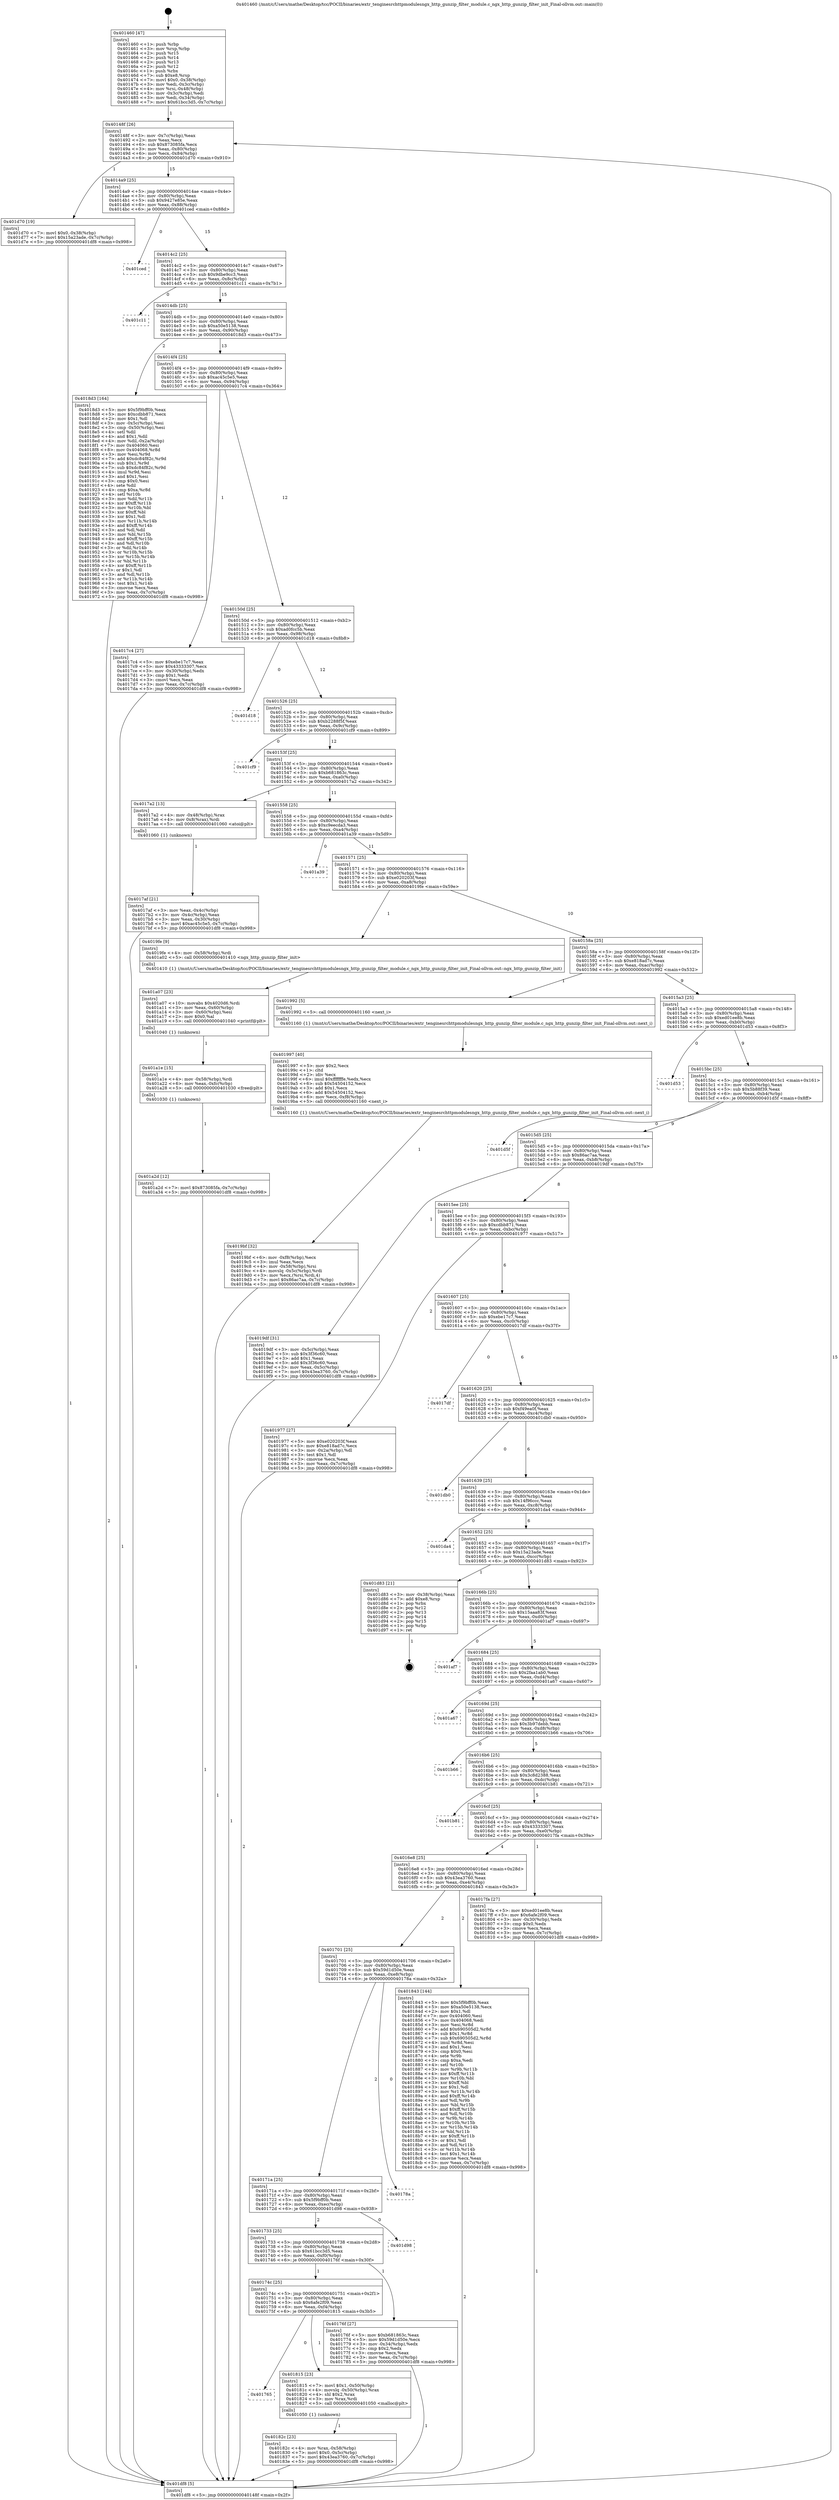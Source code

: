digraph "0x401460" {
  label = "0x401460 (/mnt/c/Users/mathe/Desktop/tcc/POCII/binaries/extr_tenginesrchttpmodulesngx_http_gunzip_filter_module.c_ngx_http_gunzip_filter_init_Final-ollvm.out::main(0))"
  labelloc = "t"
  node[shape=record]

  Entry [label="",width=0.3,height=0.3,shape=circle,fillcolor=black,style=filled]
  "0x40148f" [label="{
     0x40148f [26]\l
     | [instrs]\l
     &nbsp;&nbsp;0x40148f \<+3\>: mov -0x7c(%rbp),%eax\l
     &nbsp;&nbsp;0x401492 \<+2\>: mov %eax,%ecx\l
     &nbsp;&nbsp;0x401494 \<+6\>: sub $0x873085fa,%ecx\l
     &nbsp;&nbsp;0x40149a \<+3\>: mov %eax,-0x80(%rbp)\l
     &nbsp;&nbsp;0x40149d \<+6\>: mov %ecx,-0x84(%rbp)\l
     &nbsp;&nbsp;0x4014a3 \<+6\>: je 0000000000401d70 \<main+0x910\>\l
  }"]
  "0x401d70" [label="{
     0x401d70 [19]\l
     | [instrs]\l
     &nbsp;&nbsp;0x401d70 \<+7\>: movl $0x0,-0x38(%rbp)\l
     &nbsp;&nbsp;0x401d77 \<+7\>: movl $0x15a23ade,-0x7c(%rbp)\l
     &nbsp;&nbsp;0x401d7e \<+5\>: jmp 0000000000401df8 \<main+0x998\>\l
  }"]
  "0x4014a9" [label="{
     0x4014a9 [25]\l
     | [instrs]\l
     &nbsp;&nbsp;0x4014a9 \<+5\>: jmp 00000000004014ae \<main+0x4e\>\l
     &nbsp;&nbsp;0x4014ae \<+3\>: mov -0x80(%rbp),%eax\l
     &nbsp;&nbsp;0x4014b1 \<+5\>: sub $0x9427e85e,%eax\l
     &nbsp;&nbsp;0x4014b6 \<+6\>: mov %eax,-0x88(%rbp)\l
     &nbsp;&nbsp;0x4014bc \<+6\>: je 0000000000401ced \<main+0x88d\>\l
  }"]
  Exit [label="",width=0.3,height=0.3,shape=circle,fillcolor=black,style=filled,peripheries=2]
  "0x401ced" [label="{
     0x401ced\l
  }", style=dashed]
  "0x4014c2" [label="{
     0x4014c2 [25]\l
     | [instrs]\l
     &nbsp;&nbsp;0x4014c2 \<+5\>: jmp 00000000004014c7 \<main+0x67\>\l
     &nbsp;&nbsp;0x4014c7 \<+3\>: mov -0x80(%rbp),%eax\l
     &nbsp;&nbsp;0x4014ca \<+5\>: sub $0x9dbe9cc3,%eax\l
     &nbsp;&nbsp;0x4014cf \<+6\>: mov %eax,-0x8c(%rbp)\l
     &nbsp;&nbsp;0x4014d5 \<+6\>: je 0000000000401c11 \<main+0x7b1\>\l
  }"]
  "0x401a2d" [label="{
     0x401a2d [12]\l
     | [instrs]\l
     &nbsp;&nbsp;0x401a2d \<+7\>: movl $0x873085fa,-0x7c(%rbp)\l
     &nbsp;&nbsp;0x401a34 \<+5\>: jmp 0000000000401df8 \<main+0x998\>\l
  }"]
  "0x401c11" [label="{
     0x401c11\l
  }", style=dashed]
  "0x4014db" [label="{
     0x4014db [25]\l
     | [instrs]\l
     &nbsp;&nbsp;0x4014db \<+5\>: jmp 00000000004014e0 \<main+0x80\>\l
     &nbsp;&nbsp;0x4014e0 \<+3\>: mov -0x80(%rbp),%eax\l
     &nbsp;&nbsp;0x4014e3 \<+5\>: sub $0xa50e5138,%eax\l
     &nbsp;&nbsp;0x4014e8 \<+6\>: mov %eax,-0x90(%rbp)\l
     &nbsp;&nbsp;0x4014ee \<+6\>: je 00000000004018d3 \<main+0x473\>\l
  }"]
  "0x401a1e" [label="{
     0x401a1e [15]\l
     | [instrs]\l
     &nbsp;&nbsp;0x401a1e \<+4\>: mov -0x58(%rbp),%rdi\l
     &nbsp;&nbsp;0x401a22 \<+6\>: mov %eax,-0xfc(%rbp)\l
     &nbsp;&nbsp;0x401a28 \<+5\>: call 0000000000401030 \<free@plt\>\l
     | [calls]\l
     &nbsp;&nbsp;0x401030 \{1\} (unknown)\l
  }"]
  "0x4018d3" [label="{
     0x4018d3 [164]\l
     | [instrs]\l
     &nbsp;&nbsp;0x4018d3 \<+5\>: mov $0x5f9bff0b,%eax\l
     &nbsp;&nbsp;0x4018d8 \<+5\>: mov $0xcdbb871,%ecx\l
     &nbsp;&nbsp;0x4018dd \<+2\>: mov $0x1,%dl\l
     &nbsp;&nbsp;0x4018df \<+3\>: mov -0x5c(%rbp),%esi\l
     &nbsp;&nbsp;0x4018e2 \<+3\>: cmp -0x50(%rbp),%esi\l
     &nbsp;&nbsp;0x4018e5 \<+4\>: setl %dil\l
     &nbsp;&nbsp;0x4018e9 \<+4\>: and $0x1,%dil\l
     &nbsp;&nbsp;0x4018ed \<+4\>: mov %dil,-0x2a(%rbp)\l
     &nbsp;&nbsp;0x4018f1 \<+7\>: mov 0x404060,%esi\l
     &nbsp;&nbsp;0x4018f8 \<+8\>: mov 0x404068,%r8d\l
     &nbsp;&nbsp;0x401900 \<+3\>: mov %esi,%r9d\l
     &nbsp;&nbsp;0x401903 \<+7\>: add $0xdc84f82c,%r9d\l
     &nbsp;&nbsp;0x40190a \<+4\>: sub $0x1,%r9d\l
     &nbsp;&nbsp;0x40190e \<+7\>: sub $0xdc84f82c,%r9d\l
     &nbsp;&nbsp;0x401915 \<+4\>: imul %r9d,%esi\l
     &nbsp;&nbsp;0x401919 \<+3\>: and $0x1,%esi\l
     &nbsp;&nbsp;0x40191c \<+3\>: cmp $0x0,%esi\l
     &nbsp;&nbsp;0x40191f \<+4\>: sete %dil\l
     &nbsp;&nbsp;0x401923 \<+4\>: cmp $0xa,%r8d\l
     &nbsp;&nbsp;0x401927 \<+4\>: setl %r10b\l
     &nbsp;&nbsp;0x40192b \<+3\>: mov %dil,%r11b\l
     &nbsp;&nbsp;0x40192e \<+4\>: xor $0xff,%r11b\l
     &nbsp;&nbsp;0x401932 \<+3\>: mov %r10b,%bl\l
     &nbsp;&nbsp;0x401935 \<+3\>: xor $0xff,%bl\l
     &nbsp;&nbsp;0x401938 \<+3\>: xor $0x1,%dl\l
     &nbsp;&nbsp;0x40193b \<+3\>: mov %r11b,%r14b\l
     &nbsp;&nbsp;0x40193e \<+4\>: and $0xff,%r14b\l
     &nbsp;&nbsp;0x401942 \<+3\>: and %dl,%dil\l
     &nbsp;&nbsp;0x401945 \<+3\>: mov %bl,%r15b\l
     &nbsp;&nbsp;0x401948 \<+4\>: and $0xff,%r15b\l
     &nbsp;&nbsp;0x40194c \<+3\>: and %dl,%r10b\l
     &nbsp;&nbsp;0x40194f \<+3\>: or %dil,%r14b\l
     &nbsp;&nbsp;0x401952 \<+3\>: or %r10b,%r15b\l
     &nbsp;&nbsp;0x401955 \<+3\>: xor %r15b,%r14b\l
     &nbsp;&nbsp;0x401958 \<+3\>: or %bl,%r11b\l
     &nbsp;&nbsp;0x40195b \<+4\>: xor $0xff,%r11b\l
     &nbsp;&nbsp;0x40195f \<+3\>: or $0x1,%dl\l
     &nbsp;&nbsp;0x401962 \<+3\>: and %dl,%r11b\l
     &nbsp;&nbsp;0x401965 \<+3\>: or %r11b,%r14b\l
     &nbsp;&nbsp;0x401968 \<+4\>: test $0x1,%r14b\l
     &nbsp;&nbsp;0x40196c \<+3\>: cmovne %ecx,%eax\l
     &nbsp;&nbsp;0x40196f \<+3\>: mov %eax,-0x7c(%rbp)\l
     &nbsp;&nbsp;0x401972 \<+5\>: jmp 0000000000401df8 \<main+0x998\>\l
  }"]
  "0x4014f4" [label="{
     0x4014f4 [25]\l
     | [instrs]\l
     &nbsp;&nbsp;0x4014f4 \<+5\>: jmp 00000000004014f9 \<main+0x99\>\l
     &nbsp;&nbsp;0x4014f9 \<+3\>: mov -0x80(%rbp),%eax\l
     &nbsp;&nbsp;0x4014fc \<+5\>: sub $0xac45c5e5,%eax\l
     &nbsp;&nbsp;0x401501 \<+6\>: mov %eax,-0x94(%rbp)\l
     &nbsp;&nbsp;0x401507 \<+6\>: je 00000000004017c4 \<main+0x364\>\l
  }"]
  "0x401a07" [label="{
     0x401a07 [23]\l
     | [instrs]\l
     &nbsp;&nbsp;0x401a07 \<+10\>: movabs $0x4020d6,%rdi\l
     &nbsp;&nbsp;0x401a11 \<+3\>: mov %eax,-0x60(%rbp)\l
     &nbsp;&nbsp;0x401a14 \<+3\>: mov -0x60(%rbp),%esi\l
     &nbsp;&nbsp;0x401a17 \<+2\>: mov $0x0,%al\l
     &nbsp;&nbsp;0x401a19 \<+5\>: call 0000000000401040 \<printf@plt\>\l
     | [calls]\l
     &nbsp;&nbsp;0x401040 \{1\} (unknown)\l
  }"]
  "0x4017c4" [label="{
     0x4017c4 [27]\l
     | [instrs]\l
     &nbsp;&nbsp;0x4017c4 \<+5\>: mov $0xebe17c7,%eax\l
     &nbsp;&nbsp;0x4017c9 \<+5\>: mov $0x43333307,%ecx\l
     &nbsp;&nbsp;0x4017ce \<+3\>: mov -0x30(%rbp),%edx\l
     &nbsp;&nbsp;0x4017d1 \<+3\>: cmp $0x1,%edx\l
     &nbsp;&nbsp;0x4017d4 \<+3\>: cmovl %ecx,%eax\l
     &nbsp;&nbsp;0x4017d7 \<+3\>: mov %eax,-0x7c(%rbp)\l
     &nbsp;&nbsp;0x4017da \<+5\>: jmp 0000000000401df8 \<main+0x998\>\l
  }"]
  "0x40150d" [label="{
     0x40150d [25]\l
     | [instrs]\l
     &nbsp;&nbsp;0x40150d \<+5\>: jmp 0000000000401512 \<main+0xb2\>\l
     &nbsp;&nbsp;0x401512 \<+3\>: mov -0x80(%rbp),%eax\l
     &nbsp;&nbsp;0x401515 \<+5\>: sub $0xad0fcc5b,%eax\l
     &nbsp;&nbsp;0x40151a \<+6\>: mov %eax,-0x98(%rbp)\l
     &nbsp;&nbsp;0x401520 \<+6\>: je 0000000000401d18 \<main+0x8b8\>\l
  }"]
  "0x4019bf" [label="{
     0x4019bf [32]\l
     | [instrs]\l
     &nbsp;&nbsp;0x4019bf \<+6\>: mov -0xf8(%rbp),%ecx\l
     &nbsp;&nbsp;0x4019c5 \<+3\>: imul %eax,%ecx\l
     &nbsp;&nbsp;0x4019c8 \<+4\>: mov -0x58(%rbp),%rsi\l
     &nbsp;&nbsp;0x4019cc \<+4\>: movslq -0x5c(%rbp),%rdi\l
     &nbsp;&nbsp;0x4019d0 \<+3\>: mov %ecx,(%rsi,%rdi,4)\l
     &nbsp;&nbsp;0x4019d3 \<+7\>: movl $0x86ac7aa,-0x7c(%rbp)\l
     &nbsp;&nbsp;0x4019da \<+5\>: jmp 0000000000401df8 \<main+0x998\>\l
  }"]
  "0x401d18" [label="{
     0x401d18\l
  }", style=dashed]
  "0x401526" [label="{
     0x401526 [25]\l
     | [instrs]\l
     &nbsp;&nbsp;0x401526 \<+5\>: jmp 000000000040152b \<main+0xcb\>\l
     &nbsp;&nbsp;0x40152b \<+3\>: mov -0x80(%rbp),%eax\l
     &nbsp;&nbsp;0x40152e \<+5\>: sub $0xb2288f5f,%eax\l
     &nbsp;&nbsp;0x401533 \<+6\>: mov %eax,-0x9c(%rbp)\l
     &nbsp;&nbsp;0x401539 \<+6\>: je 0000000000401cf9 \<main+0x899\>\l
  }"]
  "0x401997" [label="{
     0x401997 [40]\l
     | [instrs]\l
     &nbsp;&nbsp;0x401997 \<+5\>: mov $0x2,%ecx\l
     &nbsp;&nbsp;0x40199c \<+1\>: cltd\l
     &nbsp;&nbsp;0x40199d \<+2\>: idiv %ecx\l
     &nbsp;&nbsp;0x40199f \<+6\>: imul $0xfffffffe,%edx,%ecx\l
     &nbsp;&nbsp;0x4019a5 \<+6\>: sub $0x54504152,%ecx\l
     &nbsp;&nbsp;0x4019ab \<+3\>: add $0x1,%ecx\l
     &nbsp;&nbsp;0x4019ae \<+6\>: add $0x54504152,%ecx\l
     &nbsp;&nbsp;0x4019b4 \<+6\>: mov %ecx,-0xf8(%rbp)\l
     &nbsp;&nbsp;0x4019ba \<+5\>: call 0000000000401160 \<next_i\>\l
     | [calls]\l
     &nbsp;&nbsp;0x401160 \{1\} (/mnt/c/Users/mathe/Desktop/tcc/POCII/binaries/extr_tenginesrchttpmodulesngx_http_gunzip_filter_module.c_ngx_http_gunzip_filter_init_Final-ollvm.out::next_i)\l
  }"]
  "0x401cf9" [label="{
     0x401cf9\l
  }", style=dashed]
  "0x40153f" [label="{
     0x40153f [25]\l
     | [instrs]\l
     &nbsp;&nbsp;0x40153f \<+5\>: jmp 0000000000401544 \<main+0xe4\>\l
     &nbsp;&nbsp;0x401544 \<+3\>: mov -0x80(%rbp),%eax\l
     &nbsp;&nbsp;0x401547 \<+5\>: sub $0xb681863c,%eax\l
     &nbsp;&nbsp;0x40154c \<+6\>: mov %eax,-0xa0(%rbp)\l
     &nbsp;&nbsp;0x401552 \<+6\>: je 00000000004017a2 \<main+0x342\>\l
  }"]
  "0x40182c" [label="{
     0x40182c [23]\l
     | [instrs]\l
     &nbsp;&nbsp;0x40182c \<+4\>: mov %rax,-0x58(%rbp)\l
     &nbsp;&nbsp;0x401830 \<+7\>: movl $0x0,-0x5c(%rbp)\l
     &nbsp;&nbsp;0x401837 \<+7\>: movl $0x43ea3760,-0x7c(%rbp)\l
     &nbsp;&nbsp;0x40183e \<+5\>: jmp 0000000000401df8 \<main+0x998\>\l
  }"]
  "0x4017a2" [label="{
     0x4017a2 [13]\l
     | [instrs]\l
     &nbsp;&nbsp;0x4017a2 \<+4\>: mov -0x48(%rbp),%rax\l
     &nbsp;&nbsp;0x4017a6 \<+4\>: mov 0x8(%rax),%rdi\l
     &nbsp;&nbsp;0x4017aa \<+5\>: call 0000000000401060 \<atoi@plt\>\l
     | [calls]\l
     &nbsp;&nbsp;0x401060 \{1\} (unknown)\l
  }"]
  "0x401558" [label="{
     0x401558 [25]\l
     | [instrs]\l
     &nbsp;&nbsp;0x401558 \<+5\>: jmp 000000000040155d \<main+0xfd\>\l
     &nbsp;&nbsp;0x40155d \<+3\>: mov -0x80(%rbp),%eax\l
     &nbsp;&nbsp;0x401560 \<+5\>: sub $0xc9eecda3,%eax\l
     &nbsp;&nbsp;0x401565 \<+6\>: mov %eax,-0xa4(%rbp)\l
     &nbsp;&nbsp;0x40156b \<+6\>: je 0000000000401a39 \<main+0x5d9\>\l
  }"]
  "0x401765" [label="{
     0x401765\l
  }", style=dashed]
  "0x401a39" [label="{
     0x401a39\l
  }", style=dashed]
  "0x401571" [label="{
     0x401571 [25]\l
     | [instrs]\l
     &nbsp;&nbsp;0x401571 \<+5\>: jmp 0000000000401576 \<main+0x116\>\l
     &nbsp;&nbsp;0x401576 \<+3\>: mov -0x80(%rbp),%eax\l
     &nbsp;&nbsp;0x401579 \<+5\>: sub $0xe020203f,%eax\l
     &nbsp;&nbsp;0x40157e \<+6\>: mov %eax,-0xa8(%rbp)\l
     &nbsp;&nbsp;0x401584 \<+6\>: je 00000000004019fe \<main+0x59e\>\l
  }"]
  "0x401815" [label="{
     0x401815 [23]\l
     | [instrs]\l
     &nbsp;&nbsp;0x401815 \<+7\>: movl $0x1,-0x50(%rbp)\l
     &nbsp;&nbsp;0x40181c \<+4\>: movslq -0x50(%rbp),%rax\l
     &nbsp;&nbsp;0x401820 \<+4\>: shl $0x2,%rax\l
     &nbsp;&nbsp;0x401824 \<+3\>: mov %rax,%rdi\l
     &nbsp;&nbsp;0x401827 \<+5\>: call 0000000000401050 \<malloc@plt\>\l
     | [calls]\l
     &nbsp;&nbsp;0x401050 \{1\} (unknown)\l
  }"]
  "0x4019fe" [label="{
     0x4019fe [9]\l
     | [instrs]\l
     &nbsp;&nbsp;0x4019fe \<+4\>: mov -0x58(%rbp),%rdi\l
     &nbsp;&nbsp;0x401a02 \<+5\>: call 0000000000401410 \<ngx_http_gunzip_filter_init\>\l
     | [calls]\l
     &nbsp;&nbsp;0x401410 \{1\} (/mnt/c/Users/mathe/Desktop/tcc/POCII/binaries/extr_tenginesrchttpmodulesngx_http_gunzip_filter_module.c_ngx_http_gunzip_filter_init_Final-ollvm.out::ngx_http_gunzip_filter_init)\l
  }"]
  "0x40158a" [label="{
     0x40158a [25]\l
     | [instrs]\l
     &nbsp;&nbsp;0x40158a \<+5\>: jmp 000000000040158f \<main+0x12f\>\l
     &nbsp;&nbsp;0x40158f \<+3\>: mov -0x80(%rbp),%eax\l
     &nbsp;&nbsp;0x401592 \<+5\>: sub $0xe818ad7c,%eax\l
     &nbsp;&nbsp;0x401597 \<+6\>: mov %eax,-0xac(%rbp)\l
     &nbsp;&nbsp;0x40159d \<+6\>: je 0000000000401992 \<main+0x532\>\l
  }"]
  "0x4017af" [label="{
     0x4017af [21]\l
     | [instrs]\l
     &nbsp;&nbsp;0x4017af \<+3\>: mov %eax,-0x4c(%rbp)\l
     &nbsp;&nbsp;0x4017b2 \<+3\>: mov -0x4c(%rbp),%eax\l
     &nbsp;&nbsp;0x4017b5 \<+3\>: mov %eax,-0x30(%rbp)\l
     &nbsp;&nbsp;0x4017b8 \<+7\>: movl $0xac45c5e5,-0x7c(%rbp)\l
     &nbsp;&nbsp;0x4017bf \<+5\>: jmp 0000000000401df8 \<main+0x998\>\l
  }"]
  "0x401992" [label="{
     0x401992 [5]\l
     | [instrs]\l
     &nbsp;&nbsp;0x401992 \<+5\>: call 0000000000401160 \<next_i\>\l
     | [calls]\l
     &nbsp;&nbsp;0x401160 \{1\} (/mnt/c/Users/mathe/Desktop/tcc/POCII/binaries/extr_tenginesrchttpmodulesngx_http_gunzip_filter_module.c_ngx_http_gunzip_filter_init_Final-ollvm.out::next_i)\l
  }"]
  "0x4015a3" [label="{
     0x4015a3 [25]\l
     | [instrs]\l
     &nbsp;&nbsp;0x4015a3 \<+5\>: jmp 00000000004015a8 \<main+0x148\>\l
     &nbsp;&nbsp;0x4015a8 \<+3\>: mov -0x80(%rbp),%eax\l
     &nbsp;&nbsp;0x4015ab \<+5\>: sub $0xed01ee8b,%eax\l
     &nbsp;&nbsp;0x4015b0 \<+6\>: mov %eax,-0xb0(%rbp)\l
     &nbsp;&nbsp;0x4015b6 \<+6\>: je 0000000000401d53 \<main+0x8f3\>\l
  }"]
  "0x401460" [label="{
     0x401460 [47]\l
     | [instrs]\l
     &nbsp;&nbsp;0x401460 \<+1\>: push %rbp\l
     &nbsp;&nbsp;0x401461 \<+3\>: mov %rsp,%rbp\l
     &nbsp;&nbsp;0x401464 \<+2\>: push %r15\l
     &nbsp;&nbsp;0x401466 \<+2\>: push %r14\l
     &nbsp;&nbsp;0x401468 \<+2\>: push %r13\l
     &nbsp;&nbsp;0x40146a \<+2\>: push %r12\l
     &nbsp;&nbsp;0x40146c \<+1\>: push %rbx\l
     &nbsp;&nbsp;0x40146d \<+7\>: sub $0xe8,%rsp\l
     &nbsp;&nbsp;0x401474 \<+7\>: movl $0x0,-0x38(%rbp)\l
     &nbsp;&nbsp;0x40147b \<+3\>: mov %edi,-0x3c(%rbp)\l
     &nbsp;&nbsp;0x40147e \<+4\>: mov %rsi,-0x48(%rbp)\l
     &nbsp;&nbsp;0x401482 \<+3\>: mov -0x3c(%rbp),%edi\l
     &nbsp;&nbsp;0x401485 \<+3\>: mov %edi,-0x34(%rbp)\l
     &nbsp;&nbsp;0x401488 \<+7\>: movl $0x61bcc3d5,-0x7c(%rbp)\l
  }"]
  "0x401d53" [label="{
     0x401d53\l
  }", style=dashed]
  "0x4015bc" [label="{
     0x4015bc [25]\l
     | [instrs]\l
     &nbsp;&nbsp;0x4015bc \<+5\>: jmp 00000000004015c1 \<main+0x161\>\l
     &nbsp;&nbsp;0x4015c1 \<+3\>: mov -0x80(%rbp),%eax\l
     &nbsp;&nbsp;0x4015c4 \<+5\>: sub $0x5b88f39,%eax\l
     &nbsp;&nbsp;0x4015c9 \<+6\>: mov %eax,-0xb4(%rbp)\l
     &nbsp;&nbsp;0x4015cf \<+6\>: je 0000000000401d5f \<main+0x8ff\>\l
  }"]
  "0x401df8" [label="{
     0x401df8 [5]\l
     | [instrs]\l
     &nbsp;&nbsp;0x401df8 \<+5\>: jmp 000000000040148f \<main+0x2f\>\l
  }"]
  "0x401d5f" [label="{
     0x401d5f\l
  }", style=dashed]
  "0x4015d5" [label="{
     0x4015d5 [25]\l
     | [instrs]\l
     &nbsp;&nbsp;0x4015d5 \<+5\>: jmp 00000000004015da \<main+0x17a\>\l
     &nbsp;&nbsp;0x4015da \<+3\>: mov -0x80(%rbp),%eax\l
     &nbsp;&nbsp;0x4015dd \<+5\>: sub $0x86ac7aa,%eax\l
     &nbsp;&nbsp;0x4015e2 \<+6\>: mov %eax,-0xb8(%rbp)\l
     &nbsp;&nbsp;0x4015e8 \<+6\>: je 00000000004019df \<main+0x57f\>\l
  }"]
  "0x40174c" [label="{
     0x40174c [25]\l
     | [instrs]\l
     &nbsp;&nbsp;0x40174c \<+5\>: jmp 0000000000401751 \<main+0x2f1\>\l
     &nbsp;&nbsp;0x401751 \<+3\>: mov -0x80(%rbp),%eax\l
     &nbsp;&nbsp;0x401754 \<+5\>: sub $0x6afe2f09,%eax\l
     &nbsp;&nbsp;0x401759 \<+6\>: mov %eax,-0xf4(%rbp)\l
     &nbsp;&nbsp;0x40175f \<+6\>: je 0000000000401815 \<main+0x3b5\>\l
  }"]
  "0x4019df" [label="{
     0x4019df [31]\l
     | [instrs]\l
     &nbsp;&nbsp;0x4019df \<+3\>: mov -0x5c(%rbp),%eax\l
     &nbsp;&nbsp;0x4019e2 \<+5\>: sub $0x3f36c60,%eax\l
     &nbsp;&nbsp;0x4019e7 \<+3\>: add $0x1,%eax\l
     &nbsp;&nbsp;0x4019ea \<+5\>: add $0x3f36c60,%eax\l
     &nbsp;&nbsp;0x4019ef \<+3\>: mov %eax,-0x5c(%rbp)\l
     &nbsp;&nbsp;0x4019f2 \<+7\>: movl $0x43ea3760,-0x7c(%rbp)\l
     &nbsp;&nbsp;0x4019f9 \<+5\>: jmp 0000000000401df8 \<main+0x998\>\l
  }"]
  "0x4015ee" [label="{
     0x4015ee [25]\l
     | [instrs]\l
     &nbsp;&nbsp;0x4015ee \<+5\>: jmp 00000000004015f3 \<main+0x193\>\l
     &nbsp;&nbsp;0x4015f3 \<+3\>: mov -0x80(%rbp),%eax\l
     &nbsp;&nbsp;0x4015f6 \<+5\>: sub $0xcdbb871,%eax\l
     &nbsp;&nbsp;0x4015fb \<+6\>: mov %eax,-0xbc(%rbp)\l
     &nbsp;&nbsp;0x401601 \<+6\>: je 0000000000401977 \<main+0x517\>\l
  }"]
  "0x40176f" [label="{
     0x40176f [27]\l
     | [instrs]\l
     &nbsp;&nbsp;0x40176f \<+5\>: mov $0xb681863c,%eax\l
     &nbsp;&nbsp;0x401774 \<+5\>: mov $0x59d1d50e,%ecx\l
     &nbsp;&nbsp;0x401779 \<+3\>: mov -0x34(%rbp),%edx\l
     &nbsp;&nbsp;0x40177c \<+3\>: cmp $0x2,%edx\l
     &nbsp;&nbsp;0x40177f \<+3\>: cmovne %ecx,%eax\l
     &nbsp;&nbsp;0x401782 \<+3\>: mov %eax,-0x7c(%rbp)\l
     &nbsp;&nbsp;0x401785 \<+5\>: jmp 0000000000401df8 \<main+0x998\>\l
  }"]
  "0x401977" [label="{
     0x401977 [27]\l
     | [instrs]\l
     &nbsp;&nbsp;0x401977 \<+5\>: mov $0xe020203f,%eax\l
     &nbsp;&nbsp;0x40197c \<+5\>: mov $0xe818ad7c,%ecx\l
     &nbsp;&nbsp;0x401981 \<+3\>: mov -0x2a(%rbp),%dl\l
     &nbsp;&nbsp;0x401984 \<+3\>: test $0x1,%dl\l
     &nbsp;&nbsp;0x401987 \<+3\>: cmovne %ecx,%eax\l
     &nbsp;&nbsp;0x40198a \<+3\>: mov %eax,-0x7c(%rbp)\l
     &nbsp;&nbsp;0x40198d \<+5\>: jmp 0000000000401df8 \<main+0x998\>\l
  }"]
  "0x401607" [label="{
     0x401607 [25]\l
     | [instrs]\l
     &nbsp;&nbsp;0x401607 \<+5\>: jmp 000000000040160c \<main+0x1ac\>\l
     &nbsp;&nbsp;0x40160c \<+3\>: mov -0x80(%rbp),%eax\l
     &nbsp;&nbsp;0x40160f \<+5\>: sub $0xebe17c7,%eax\l
     &nbsp;&nbsp;0x401614 \<+6\>: mov %eax,-0xc0(%rbp)\l
     &nbsp;&nbsp;0x40161a \<+6\>: je 00000000004017df \<main+0x37f\>\l
  }"]
  "0x401733" [label="{
     0x401733 [25]\l
     | [instrs]\l
     &nbsp;&nbsp;0x401733 \<+5\>: jmp 0000000000401738 \<main+0x2d8\>\l
     &nbsp;&nbsp;0x401738 \<+3\>: mov -0x80(%rbp),%eax\l
     &nbsp;&nbsp;0x40173b \<+5\>: sub $0x61bcc3d5,%eax\l
     &nbsp;&nbsp;0x401740 \<+6\>: mov %eax,-0xf0(%rbp)\l
     &nbsp;&nbsp;0x401746 \<+6\>: je 000000000040176f \<main+0x30f\>\l
  }"]
  "0x4017df" [label="{
     0x4017df\l
  }", style=dashed]
  "0x401620" [label="{
     0x401620 [25]\l
     | [instrs]\l
     &nbsp;&nbsp;0x401620 \<+5\>: jmp 0000000000401625 \<main+0x1c5\>\l
     &nbsp;&nbsp;0x401625 \<+3\>: mov -0x80(%rbp),%eax\l
     &nbsp;&nbsp;0x401628 \<+5\>: sub $0xf49ea0f,%eax\l
     &nbsp;&nbsp;0x40162d \<+6\>: mov %eax,-0xc4(%rbp)\l
     &nbsp;&nbsp;0x401633 \<+6\>: je 0000000000401db0 \<main+0x950\>\l
  }"]
  "0x401d98" [label="{
     0x401d98\l
  }", style=dashed]
  "0x401db0" [label="{
     0x401db0\l
  }", style=dashed]
  "0x401639" [label="{
     0x401639 [25]\l
     | [instrs]\l
     &nbsp;&nbsp;0x401639 \<+5\>: jmp 000000000040163e \<main+0x1de\>\l
     &nbsp;&nbsp;0x40163e \<+3\>: mov -0x80(%rbp),%eax\l
     &nbsp;&nbsp;0x401641 \<+5\>: sub $0x14f96ccc,%eax\l
     &nbsp;&nbsp;0x401646 \<+6\>: mov %eax,-0xc8(%rbp)\l
     &nbsp;&nbsp;0x40164c \<+6\>: je 0000000000401da4 \<main+0x944\>\l
  }"]
  "0x40171a" [label="{
     0x40171a [25]\l
     | [instrs]\l
     &nbsp;&nbsp;0x40171a \<+5\>: jmp 000000000040171f \<main+0x2bf\>\l
     &nbsp;&nbsp;0x40171f \<+3\>: mov -0x80(%rbp),%eax\l
     &nbsp;&nbsp;0x401722 \<+5\>: sub $0x5f9bff0b,%eax\l
     &nbsp;&nbsp;0x401727 \<+6\>: mov %eax,-0xec(%rbp)\l
     &nbsp;&nbsp;0x40172d \<+6\>: je 0000000000401d98 \<main+0x938\>\l
  }"]
  "0x401da4" [label="{
     0x401da4\l
  }", style=dashed]
  "0x401652" [label="{
     0x401652 [25]\l
     | [instrs]\l
     &nbsp;&nbsp;0x401652 \<+5\>: jmp 0000000000401657 \<main+0x1f7\>\l
     &nbsp;&nbsp;0x401657 \<+3\>: mov -0x80(%rbp),%eax\l
     &nbsp;&nbsp;0x40165a \<+5\>: sub $0x15a23ade,%eax\l
     &nbsp;&nbsp;0x40165f \<+6\>: mov %eax,-0xcc(%rbp)\l
     &nbsp;&nbsp;0x401665 \<+6\>: je 0000000000401d83 \<main+0x923\>\l
  }"]
  "0x40178a" [label="{
     0x40178a\l
  }", style=dashed]
  "0x401d83" [label="{
     0x401d83 [21]\l
     | [instrs]\l
     &nbsp;&nbsp;0x401d83 \<+3\>: mov -0x38(%rbp),%eax\l
     &nbsp;&nbsp;0x401d86 \<+7\>: add $0xe8,%rsp\l
     &nbsp;&nbsp;0x401d8d \<+1\>: pop %rbx\l
     &nbsp;&nbsp;0x401d8e \<+2\>: pop %r12\l
     &nbsp;&nbsp;0x401d90 \<+2\>: pop %r13\l
     &nbsp;&nbsp;0x401d92 \<+2\>: pop %r14\l
     &nbsp;&nbsp;0x401d94 \<+2\>: pop %r15\l
     &nbsp;&nbsp;0x401d96 \<+1\>: pop %rbp\l
     &nbsp;&nbsp;0x401d97 \<+1\>: ret\l
  }"]
  "0x40166b" [label="{
     0x40166b [25]\l
     | [instrs]\l
     &nbsp;&nbsp;0x40166b \<+5\>: jmp 0000000000401670 \<main+0x210\>\l
     &nbsp;&nbsp;0x401670 \<+3\>: mov -0x80(%rbp),%eax\l
     &nbsp;&nbsp;0x401673 \<+5\>: sub $0x15aaa83f,%eax\l
     &nbsp;&nbsp;0x401678 \<+6\>: mov %eax,-0xd0(%rbp)\l
     &nbsp;&nbsp;0x40167e \<+6\>: je 0000000000401af7 \<main+0x697\>\l
  }"]
  "0x401701" [label="{
     0x401701 [25]\l
     | [instrs]\l
     &nbsp;&nbsp;0x401701 \<+5\>: jmp 0000000000401706 \<main+0x2a6\>\l
     &nbsp;&nbsp;0x401706 \<+3\>: mov -0x80(%rbp),%eax\l
     &nbsp;&nbsp;0x401709 \<+5\>: sub $0x59d1d50e,%eax\l
     &nbsp;&nbsp;0x40170e \<+6\>: mov %eax,-0xe8(%rbp)\l
     &nbsp;&nbsp;0x401714 \<+6\>: je 000000000040178a \<main+0x32a\>\l
  }"]
  "0x401af7" [label="{
     0x401af7\l
  }", style=dashed]
  "0x401684" [label="{
     0x401684 [25]\l
     | [instrs]\l
     &nbsp;&nbsp;0x401684 \<+5\>: jmp 0000000000401689 \<main+0x229\>\l
     &nbsp;&nbsp;0x401689 \<+3\>: mov -0x80(%rbp),%eax\l
     &nbsp;&nbsp;0x40168c \<+5\>: sub $0x2faa1ab0,%eax\l
     &nbsp;&nbsp;0x401691 \<+6\>: mov %eax,-0xd4(%rbp)\l
     &nbsp;&nbsp;0x401697 \<+6\>: je 0000000000401a67 \<main+0x607\>\l
  }"]
  "0x401843" [label="{
     0x401843 [144]\l
     | [instrs]\l
     &nbsp;&nbsp;0x401843 \<+5\>: mov $0x5f9bff0b,%eax\l
     &nbsp;&nbsp;0x401848 \<+5\>: mov $0xa50e5138,%ecx\l
     &nbsp;&nbsp;0x40184d \<+2\>: mov $0x1,%dl\l
     &nbsp;&nbsp;0x40184f \<+7\>: mov 0x404060,%esi\l
     &nbsp;&nbsp;0x401856 \<+7\>: mov 0x404068,%edi\l
     &nbsp;&nbsp;0x40185d \<+3\>: mov %esi,%r8d\l
     &nbsp;&nbsp;0x401860 \<+7\>: add $0x690505d2,%r8d\l
     &nbsp;&nbsp;0x401867 \<+4\>: sub $0x1,%r8d\l
     &nbsp;&nbsp;0x40186b \<+7\>: sub $0x690505d2,%r8d\l
     &nbsp;&nbsp;0x401872 \<+4\>: imul %r8d,%esi\l
     &nbsp;&nbsp;0x401876 \<+3\>: and $0x1,%esi\l
     &nbsp;&nbsp;0x401879 \<+3\>: cmp $0x0,%esi\l
     &nbsp;&nbsp;0x40187c \<+4\>: sete %r9b\l
     &nbsp;&nbsp;0x401880 \<+3\>: cmp $0xa,%edi\l
     &nbsp;&nbsp;0x401883 \<+4\>: setl %r10b\l
     &nbsp;&nbsp;0x401887 \<+3\>: mov %r9b,%r11b\l
     &nbsp;&nbsp;0x40188a \<+4\>: xor $0xff,%r11b\l
     &nbsp;&nbsp;0x40188e \<+3\>: mov %r10b,%bl\l
     &nbsp;&nbsp;0x401891 \<+3\>: xor $0xff,%bl\l
     &nbsp;&nbsp;0x401894 \<+3\>: xor $0x1,%dl\l
     &nbsp;&nbsp;0x401897 \<+3\>: mov %r11b,%r14b\l
     &nbsp;&nbsp;0x40189a \<+4\>: and $0xff,%r14b\l
     &nbsp;&nbsp;0x40189e \<+3\>: and %dl,%r9b\l
     &nbsp;&nbsp;0x4018a1 \<+3\>: mov %bl,%r15b\l
     &nbsp;&nbsp;0x4018a4 \<+4\>: and $0xff,%r15b\l
     &nbsp;&nbsp;0x4018a8 \<+3\>: and %dl,%r10b\l
     &nbsp;&nbsp;0x4018ab \<+3\>: or %r9b,%r14b\l
     &nbsp;&nbsp;0x4018ae \<+3\>: or %r10b,%r15b\l
     &nbsp;&nbsp;0x4018b1 \<+3\>: xor %r15b,%r14b\l
     &nbsp;&nbsp;0x4018b4 \<+3\>: or %bl,%r11b\l
     &nbsp;&nbsp;0x4018b7 \<+4\>: xor $0xff,%r11b\l
     &nbsp;&nbsp;0x4018bb \<+3\>: or $0x1,%dl\l
     &nbsp;&nbsp;0x4018be \<+3\>: and %dl,%r11b\l
     &nbsp;&nbsp;0x4018c1 \<+3\>: or %r11b,%r14b\l
     &nbsp;&nbsp;0x4018c4 \<+4\>: test $0x1,%r14b\l
     &nbsp;&nbsp;0x4018c8 \<+3\>: cmovne %ecx,%eax\l
     &nbsp;&nbsp;0x4018cb \<+3\>: mov %eax,-0x7c(%rbp)\l
     &nbsp;&nbsp;0x4018ce \<+5\>: jmp 0000000000401df8 \<main+0x998\>\l
  }"]
  "0x401a67" [label="{
     0x401a67\l
  }", style=dashed]
  "0x40169d" [label="{
     0x40169d [25]\l
     | [instrs]\l
     &nbsp;&nbsp;0x40169d \<+5\>: jmp 00000000004016a2 \<main+0x242\>\l
     &nbsp;&nbsp;0x4016a2 \<+3\>: mov -0x80(%rbp),%eax\l
     &nbsp;&nbsp;0x4016a5 \<+5\>: sub $0x3b97debb,%eax\l
     &nbsp;&nbsp;0x4016aa \<+6\>: mov %eax,-0xd8(%rbp)\l
     &nbsp;&nbsp;0x4016b0 \<+6\>: je 0000000000401b66 \<main+0x706\>\l
  }"]
  "0x4016e8" [label="{
     0x4016e8 [25]\l
     | [instrs]\l
     &nbsp;&nbsp;0x4016e8 \<+5\>: jmp 00000000004016ed \<main+0x28d\>\l
     &nbsp;&nbsp;0x4016ed \<+3\>: mov -0x80(%rbp),%eax\l
     &nbsp;&nbsp;0x4016f0 \<+5\>: sub $0x43ea3760,%eax\l
     &nbsp;&nbsp;0x4016f5 \<+6\>: mov %eax,-0xe4(%rbp)\l
     &nbsp;&nbsp;0x4016fb \<+6\>: je 0000000000401843 \<main+0x3e3\>\l
  }"]
  "0x401b66" [label="{
     0x401b66\l
  }", style=dashed]
  "0x4016b6" [label="{
     0x4016b6 [25]\l
     | [instrs]\l
     &nbsp;&nbsp;0x4016b6 \<+5\>: jmp 00000000004016bb \<main+0x25b\>\l
     &nbsp;&nbsp;0x4016bb \<+3\>: mov -0x80(%rbp),%eax\l
     &nbsp;&nbsp;0x4016be \<+5\>: sub $0x3c8d2388,%eax\l
     &nbsp;&nbsp;0x4016c3 \<+6\>: mov %eax,-0xdc(%rbp)\l
     &nbsp;&nbsp;0x4016c9 \<+6\>: je 0000000000401b81 \<main+0x721\>\l
  }"]
  "0x4017fa" [label="{
     0x4017fa [27]\l
     | [instrs]\l
     &nbsp;&nbsp;0x4017fa \<+5\>: mov $0xed01ee8b,%eax\l
     &nbsp;&nbsp;0x4017ff \<+5\>: mov $0x6afe2f09,%ecx\l
     &nbsp;&nbsp;0x401804 \<+3\>: mov -0x30(%rbp),%edx\l
     &nbsp;&nbsp;0x401807 \<+3\>: cmp $0x0,%edx\l
     &nbsp;&nbsp;0x40180a \<+3\>: cmove %ecx,%eax\l
     &nbsp;&nbsp;0x40180d \<+3\>: mov %eax,-0x7c(%rbp)\l
     &nbsp;&nbsp;0x401810 \<+5\>: jmp 0000000000401df8 \<main+0x998\>\l
  }"]
  "0x401b81" [label="{
     0x401b81\l
  }", style=dashed]
  "0x4016cf" [label="{
     0x4016cf [25]\l
     | [instrs]\l
     &nbsp;&nbsp;0x4016cf \<+5\>: jmp 00000000004016d4 \<main+0x274\>\l
     &nbsp;&nbsp;0x4016d4 \<+3\>: mov -0x80(%rbp),%eax\l
     &nbsp;&nbsp;0x4016d7 \<+5\>: sub $0x43333307,%eax\l
     &nbsp;&nbsp;0x4016dc \<+6\>: mov %eax,-0xe0(%rbp)\l
     &nbsp;&nbsp;0x4016e2 \<+6\>: je 00000000004017fa \<main+0x39a\>\l
  }"]
  Entry -> "0x401460" [label=" 1"]
  "0x40148f" -> "0x401d70" [label=" 1"]
  "0x40148f" -> "0x4014a9" [label=" 15"]
  "0x401d83" -> Exit [label=" 1"]
  "0x4014a9" -> "0x401ced" [label=" 0"]
  "0x4014a9" -> "0x4014c2" [label=" 15"]
  "0x401d70" -> "0x401df8" [label=" 1"]
  "0x4014c2" -> "0x401c11" [label=" 0"]
  "0x4014c2" -> "0x4014db" [label=" 15"]
  "0x401a2d" -> "0x401df8" [label=" 1"]
  "0x4014db" -> "0x4018d3" [label=" 2"]
  "0x4014db" -> "0x4014f4" [label=" 13"]
  "0x401a1e" -> "0x401a2d" [label=" 1"]
  "0x4014f4" -> "0x4017c4" [label=" 1"]
  "0x4014f4" -> "0x40150d" [label=" 12"]
  "0x401a07" -> "0x401a1e" [label=" 1"]
  "0x40150d" -> "0x401d18" [label=" 0"]
  "0x40150d" -> "0x401526" [label=" 12"]
  "0x4019fe" -> "0x401a07" [label=" 1"]
  "0x401526" -> "0x401cf9" [label=" 0"]
  "0x401526" -> "0x40153f" [label=" 12"]
  "0x4019df" -> "0x401df8" [label=" 1"]
  "0x40153f" -> "0x4017a2" [label=" 1"]
  "0x40153f" -> "0x401558" [label=" 11"]
  "0x4019bf" -> "0x401df8" [label=" 1"]
  "0x401558" -> "0x401a39" [label=" 0"]
  "0x401558" -> "0x401571" [label=" 11"]
  "0x401997" -> "0x4019bf" [label=" 1"]
  "0x401571" -> "0x4019fe" [label=" 1"]
  "0x401571" -> "0x40158a" [label=" 10"]
  "0x401992" -> "0x401997" [label=" 1"]
  "0x40158a" -> "0x401992" [label=" 1"]
  "0x40158a" -> "0x4015a3" [label=" 9"]
  "0x4018d3" -> "0x401df8" [label=" 2"]
  "0x4015a3" -> "0x401d53" [label=" 0"]
  "0x4015a3" -> "0x4015bc" [label=" 9"]
  "0x401843" -> "0x401df8" [label=" 2"]
  "0x4015bc" -> "0x401d5f" [label=" 0"]
  "0x4015bc" -> "0x4015d5" [label=" 9"]
  "0x40182c" -> "0x401df8" [label=" 1"]
  "0x4015d5" -> "0x4019df" [label=" 1"]
  "0x4015d5" -> "0x4015ee" [label=" 8"]
  "0x401815" -> "0x40182c" [label=" 1"]
  "0x4015ee" -> "0x401977" [label=" 2"]
  "0x4015ee" -> "0x401607" [label=" 6"]
  "0x40174c" -> "0x401765" [label=" 0"]
  "0x401607" -> "0x4017df" [label=" 0"]
  "0x401607" -> "0x401620" [label=" 6"]
  "0x401977" -> "0x401df8" [label=" 2"]
  "0x401620" -> "0x401db0" [label=" 0"]
  "0x401620" -> "0x401639" [label=" 6"]
  "0x4017fa" -> "0x401df8" [label=" 1"]
  "0x401639" -> "0x401da4" [label=" 0"]
  "0x401639" -> "0x401652" [label=" 6"]
  "0x4017af" -> "0x401df8" [label=" 1"]
  "0x401652" -> "0x401d83" [label=" 1"]
  "0x401652" -> "0x40166b" [label=" 5"]
  "0x4017a2" -> "0x4017af" [label=" 1"]
  "0x40166b" -> "0x401af7" [label=" 0"]
  "0x40166b" -> "0x401684" [label=" 5"]
  "0x401460" -> "0x40148f" [label=" 1"]
  "0x401684" -> "0x401a67" [label=" 0"]
  "0x401684" -> "0x40169d" [label=" 5"]
  "0x40176f" -> "0x401df8" [label=" 1"]
  "0x40169d" -> "0x401b66" [label=" 0"]
  "0x40169d" -> "0x4016b6" [label=" 5"]
  "0x401733" -> "0x40176f" [label=" 1"]
  "0x4016b6" -> "0x401b81" [label=" 0"]
  "0x4016b6" -> "0x4016cf" [label=" 5"]
  "0x40174c" -> "0x401815" [label=" 1"]
  "0x4016cf" -> "0x4017fa" [label=" 1"]
  "0x4016cf" -> "0x4016e8" [label=" 4"]
  "0x401733" -> "0x40174c" [label=" 1"]
  "0x4016e8" -> "0x401843" [label=" 2"]
  "0x4016e8" -> "0x401701" [label=" 2"]
  "0x401df8" -> "0x40148f" [label=" 15"]
  "0x401701" -> "0x40178a" [label=" 0"]
  "0x401701" -> "0x40171a" [label=" 2"]
  "0x4017c4" -> "0x401df8" [label=" 1"]
  "0x40171a" -> "0x401d98" [label=" 0"]
  "0x40171a" -> "0x401733" [label=" 2"]
}
